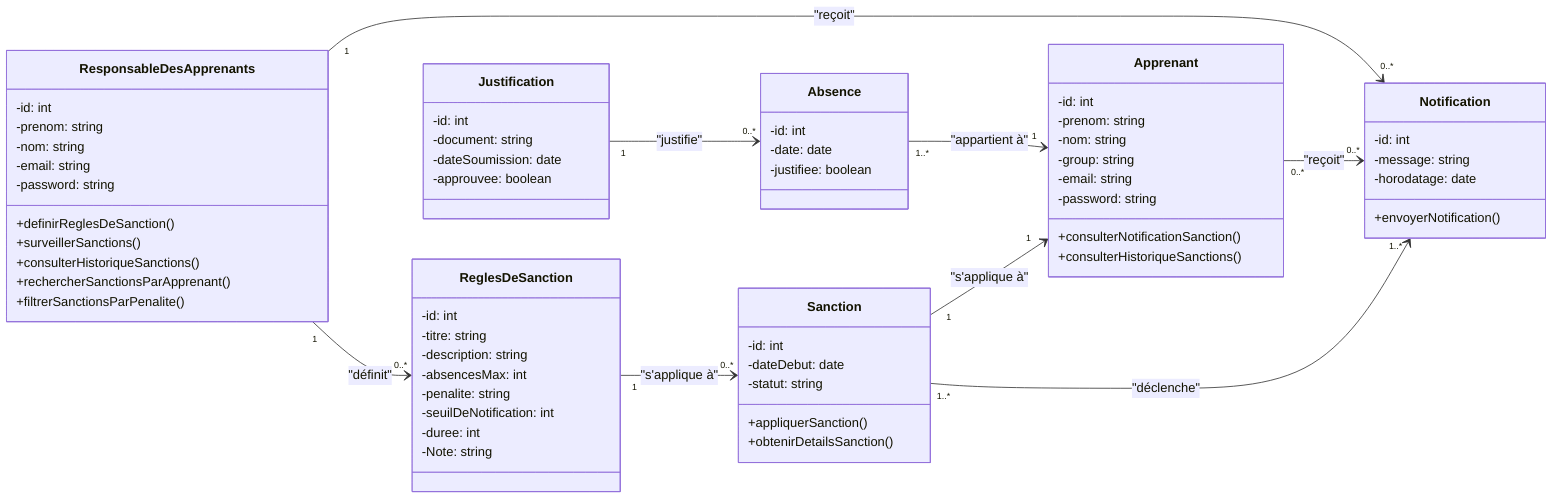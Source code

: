 classDiagram
direction LR
class ReglesDeSanction {
    -id: int
    -titre: string
    -description: string
    -absencesMax: int
    -penalite: string
    -seuilDeNotification: int
    -duree: int
    -Note: string
}

class Apprenant {
    -id: int
    -prenom: string
    -nom: string
    -group: string
    -email: string
    -password: string
    +consulterNotificationSanction()
    +consulterHistoriqueSanctions()
}

class Sanction {
    -id: int
    -dateDebut: date
    -statut: string
    +appliquerSanction()
    +obtenirDetailsSanction()
}

class Absence {
    -id: int
    -date: date
    -justifiee: boolean
}

class Justification {
    -id: int
    -document: string
    -dateSoumission: date
    -approuvee: boolean
}

class Notification {
    -id: int
    -message: string
    -horodatage: date
    +envoyerNotification()
}

class ResponsableDesApprenants {
    -id: int
    -prenom: string
    -nom: string
    -email: string
    -password: string
    +definirReglesDeSanction()
    +surveillerSanctions()
    +consulterHistoriqueSanctions()
    +rechercherSanctionsParApprenant()
    +filtrerSanctionsParPenalite()
}

    ResponsableDesApprenants "1" --> "0..*" Notification : "reçoit"
    ResponsableDesApprenants "1" --> "0..*" ReglesDeSanction : "définit"
    ReglesDeSanction "1" --> "0..*" Sanction : "s'applique à"
    Apprenant "0..*" --> "0..*" Notification : "reçoit"
    Sanction "1..*" --> "1..*" Notification : "déclenche"
    Absence "1..*" --> "1" Apprenant : "appartient à"
    Justification "1" --> "0..*" Absence : "justifie"
    Sanction "1" --> "1" Apprenant : "s'applique à"